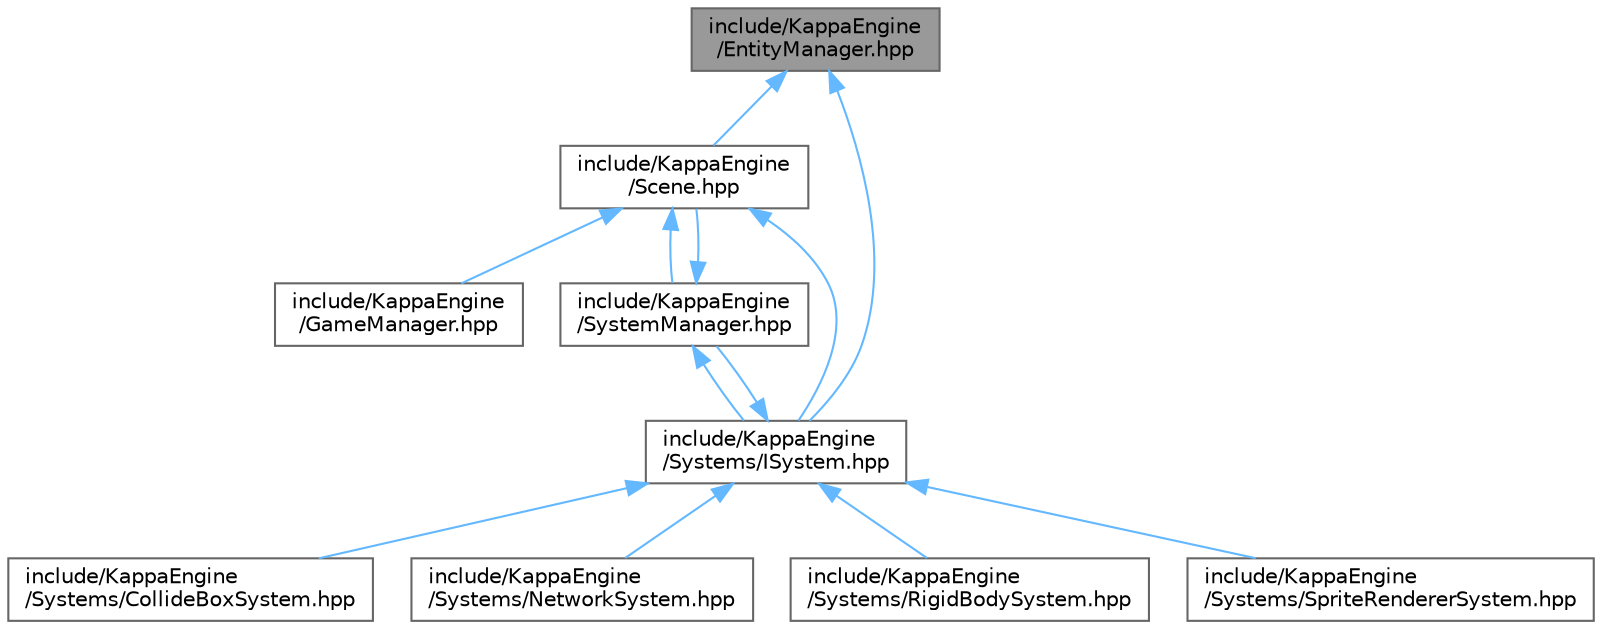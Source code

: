 digraph "include/KappaEngine/EntityManager.hpp"
{
 // LATEX_PDF_SIZE
  bgcolor="transparent";
  edge [fontname=Helvetica,fontsize=10,labelfontname=Helvetica,labelfontsize=10];
  node [fontname=Helvetica,fontsize=10,shape=box,height=0.2,width=0.4];
  Node1 [label="include/KappaEngine\l/EntityManager.hpp",height=0.2,width=0.4,color="gray40", fillcolor="grey60", style="filled", fontcolor="black",tooltip=" "];
  Node1 -> Node2 [dir="back",color="steelblue1",style="solid"];
  Node2 [label="include/KappaEngine\l/Scene.hpp",height=0.2,width=0.4,color="grey40", fillcolor="white", style="filled",URL="$d0/d8f/_scene_8hpp.html",tooltip=" "];
  Node2 -> Node3 [dir="back",color="steelblue1",style="solid"];
  Node3 [label="include/KappaEngine\l/GameManager.hpp",height=0.2,width=0.4,color="grey40", fillcolor="white", style="filled",URL="$db/d75/_game_manager_8hpp.html",tooltip=" "];
  Node2 -> Node4 [dir="back",color="steelblue1",style="solid"];
  Node4 [label="include/KappaEngine\l/SystemManager.hpp",height=0.2,width=0.4,color="grey40", fillcolor="white", style="filled",URL="$d0/d80/_system_manager_8hpp.html",tooltip=" "];
  Node4 -> Node2 [dir="back",color="steelblue1",style="solid"];
  Node4 -> Node5 [dir="back",color="steelblue1",style="solid"];
  Node5 [label="include/KappaEngine\l/Systems/ISystem.hpp",height=0.2,width=0.4,color="grey40", fillcolor="white", style="filled",URL="$db/df7/_i_system_8hpp.html",tooltip=" "];
  Node5 -> Node4 [dir="back",color="steelblue1",style="solid"];
  Node5 -> Node6 [dir="back",color="steelblue1",style="solid"];
  Node6 [label="include/KappaEngine\l/Systems/CollideBoxSystem.hpp",height=0.2,width=0.4,color="grey40", fillcolor="white", style="filled",URL="$d5/d11/_collide_box_system_8hpp.html",tooltip=" "];
  Node5 -> Node7 [dir="back",color="steelblue1",style="solid"];
  Node7 [label="include/KappaEngine\l/Systems/NetworkSystem.hpp",height=0.2,width=0.4,color="grey40", fillcolor="white", style="filled",URL="$dc/ddf/_network_system_8hpp.html",tooltip=" "];
  Node5 -> Node8 [dir="back",color="steelblue1",style="solid"];
  Node8 [label="include/KappaEngine\l/Systems/RigidBodySystem.hpp",height=0.2,width=0.4,color="grey40", fillcolor="white", style="filled",URL="$da/d6d/_rigid_body_system_8hpp.html",tooltip=" "];
  Node5 -> Node9 [dir="back",color="steelblue1",style="solid"];
  Node9 [label="include/KappaEngine\l/Systems/SpriteRendererSystem.hpp",height=0.2,width=0.4,color="grey40", fillcolor="white", style="filled",URL="$d6/d86/_sprite_renderer_system_8hpp.html",tooltip=" "];
  Node2 -> Node5 [dir="back",color="steelblue1",style="solid"];
  Node1 -> Node5 [dir="back",color="steelblue1",style="solid"];
}
